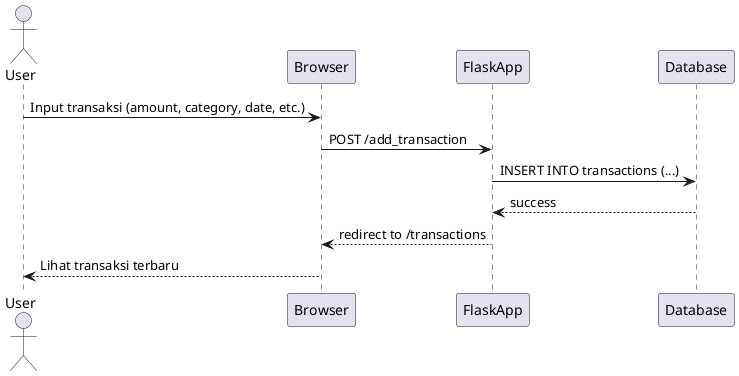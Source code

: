 @startuml
actor User
participant Browser
participant FlaskApp as App
participant Database as DB

User -> Browser : Input transaksi (amount, category, date, etc.)
Browser -> App : POST /add_transaction
App -> DB : INSERT INTO transactions (...)
DB --> App : success
App --> Browser : redirect to /transactions
Browser --> User : Lihat transaksi terbaru
@enduml
